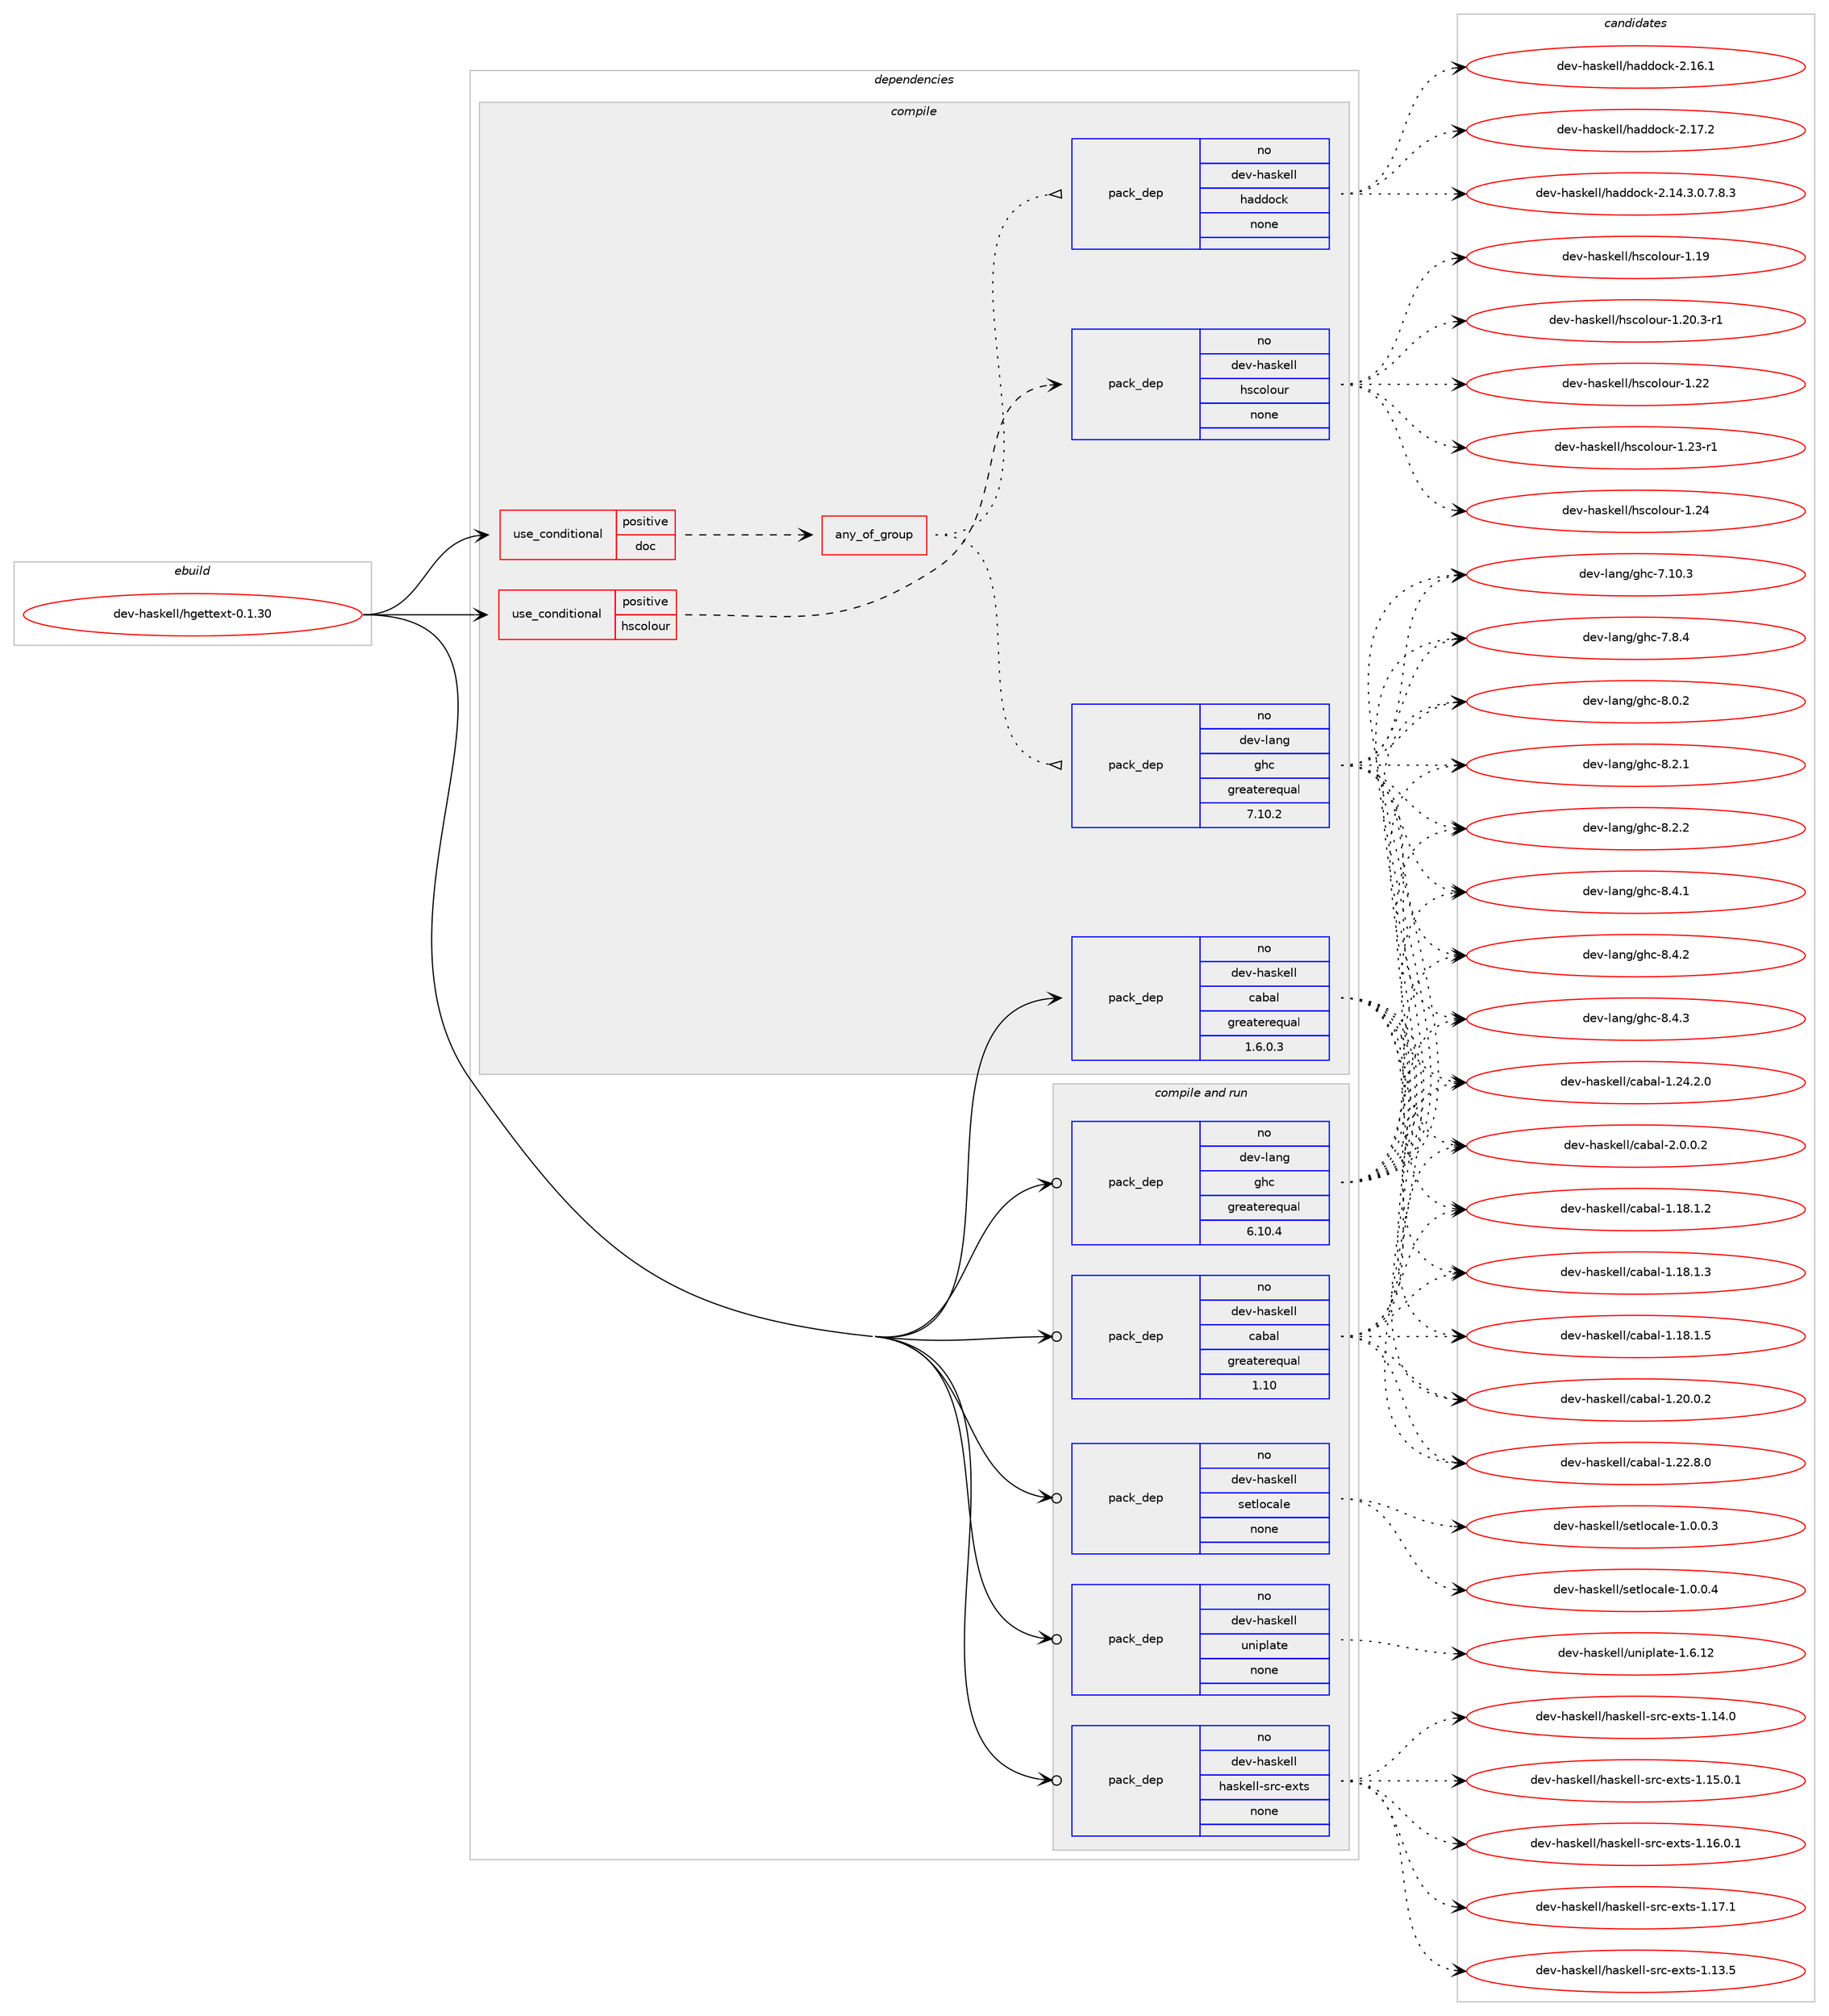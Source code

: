 digraph prolog {

# *************
# Graph options
# *************

newrank=true;
concentrate=true;
compound=true;
graph [rankdir=LR,fontname=Helvetica,fontsize=10,ranksep=1.5];#, ranksep=2.5, nodesep=0.2];
edge  [arrowhead=vee];
node  [fontname=Helvetica,fontsize=10];

# **********
# The ebuild
# **********

subgraph cluster_leftcol {
color=gray;
rank=same;
label=<<i>ebuild</i>>;
id [label="dev-haskell/hgettext-0.1.30", color=red, width=4, href="../dev-haskell/hgettext-0.1.30.svg"];
}

# ****************
# The dependencies
# ****************

subgraph cluster_midcol {
color=gray;
label=<<i>dependencies</i>>;
subgraph cluster_compile {
fillcolor="#eeeeee";
style=filled;
label=<<i>compile</i>>;
subgraph cond359898 {
dependency1334611 [label=<<TABLE BORDER="0" CELLBORDER="1" CELLSPACING="0" CELLPADDING="4"><TR><TD ROWSPAN="3" CELLPADDING="10">use_conditional</TD></TR><TR><TD>positive</TD></TR><TR><TD>doc</TD></TR></TABLE>>, shape=none, color=red];
subgraph any21012 {
dependency1334612 [label=<<TABLE BORDER="0" CELLBORDER="1" CELLSPACING="0" CELLPADDING="4"><TR><TD CELLPADDING="10">any_of_group</TD></TR></TABLE>>, shape=none, color=red];subgraph pack953149 {
dependency1334613 [label=<<TABLE BORDER="0" CELLBORDER="1" CELLSPACING="0" CELLPADDING="4" WIDTH="220"><TR><TD ROWSPAN="6" CELLPADDING="30">pack_dep</TD></TR><TR><TD WIDTH="110">no</TD></TR><TR><TD>dev-haskell</TD></TR><TR><TD>haddock</TD></TR><TR><TD>none</TD></TR><TR><TD></TD></TR></TABLE>>, shape=none, color=blue];
}
dependency1334612:e -> dependency1334613:w [weight=20,style="dotted",arrowhead="oinv"];
subgraph pack953150 {
dependency1334614 [label=<<TABLE BORDER="0" CELLBORDER="1" CELLSPACING="0" CELLPADDING="4" WIDTH="220"><TR><TD ROWSPAN="6" CELLPADDING="30">pack_dep</TD></TR><TR><TD WIDTH="110">no</TD></TR><TR><TD>dev-lang</TD></TR><TR><TD>ghc</TD></TR><TR><TD>greaterequal</TD></TR><TR><TD>7.10.2</TD></TR></TABLE>>, shape=none, color=blue];
}
dependency1334612:e -> dependency1334614:w [weight=20,style="dotted",arrowhead="oinv"];
}
dependency1334611:e -> dependency1334612:w [weight=20,style="dashed",arrowhead="vee"];
}
id:e -> dependency1334611:w [weight=20,style="solid",arrowhead="vee"];
subgraph cond359899 {
dependency1334615 [label=<<TABLE BORDER="0" CELLBORDER="1" CELLSPACING="0" CELLPADDING="4"><TR><TD ROWSPAN="3" CELLPADDING="10">use_conditional</TD></TR><TR><TD>positive</TD></TR><TR><TD>hscolour</TD></TR></TABLE>>, shape=none, color=red];
subgraph pack953151 {
dependency1334616 [label=<<TABLE BORDER="0" CELLBORDER="1" CELLSPACING="0" CELLPADDING="4" WIDTH="220"><TR><TD ROWSPAN="6" CELLPADDING="30">pack_dep</TD></TR><TR><TD WIDTH="110">no</TD></TR><TR><TD>dev-haskell</TD></TR><TR><TD>hscolour</TD></TR><TR><TD>none</TD></TR><TR><TD></TD></TR></TABLE>>, shape=none, color=blue];
}
dependency1334615:e -> dependency1334616:w [weight=20,style="dashed",arrowhead="vee"];
}
id:e -> dependency1334615:w [weight=20,style="solid",arrowhead="vee"];
subgraph pack953152 {
dependency1334617 [label=<<TABLE BORDER="0" CELLBORDER="1" CELLSPACING="0" CELLPADDING="4" WIDTH="220"><TR><TD ROWSPAN="6" CELLPADDING="30">pack_dep</TD></TR><TR><TD WIDTH="110">no</TD></TR><TR><TD>dev-haskell</TD></TR><TR><TD>cabal</TD></TR><TR><TD>greaterequal</TD></TR><TR><TD>1.6.0.3</TD></TR></TABLE>>, shape=none, color=blue];
}
id:e -> dependency1334617:w [weight=20,style="solid",arrowhead="vee"];
}
subgraph cluster_compileandrun {
fillcolor="#eeeeee";
style=filled;
label=<<i>compile and run</i>>;
subgraph pack953153 {
dependency1334618 [label=<<TABLE BORDER="0" CELLBORDER="1" CELLSPACING="0" CELLPADDING="4" WIDTH="220"><TR><TD ROWSPAN="6" CELLPADDING="30">pack_dep</TD></TR><TR><TD WIDTH="110">no</TD></TR><TR><TD>dev-haskell</TD></TR><TR><TD>cabal</TD></TR><TR><TD>greaterequal</TD></TR><TR><TD>1.10</TD></TR></TABLE>>, shape=none, color=blue];
}
id:e -> dependency1334618:w [weight=20,style="solid",arrowhead="odotvee"];
subgraph pack953154 {
dependency1334619 [label=<<TABLE BORDER="0" CELLBORDER="1" CELLSPACING="0" CELLPADDING="4" WIDTH="220"><TR><TD ROWSPAN="6" CELLPADDING="30">pack_dep</TD></TR><TR><TD WIDTH="110">no</TD></TR><TR><TD>dev-haskell</TD></TR><TR><TD>haskell-src-exts</TD></TR><TR><TD>none</TD></TR><TR><TD></TD></TR></TABLE>>, shape=none, color=blue];
}
id:e -> dependency1334619:w [weight=20,style="solid",arrowhead="odotvee"];
subgraph pack953155 {
dependency1334620 [label=<<TABLE BORDER="0" CELLBORDER="1" CELLSPACING="0" CELLPADDING="4" WIDTH="220"><TR><TD ROWSPAN="6" CELLPADDING="30">pack_dep</TD></TR><TR><TD WIDTH="110">no</TD></TR><TR><TD>dev-haskell</TD></TR><TR><TD>setlocale</TD></TR><TR><TD>none</TD></TR><TR><TD></TD></TR></TABLE>>, shape=none, color=blue];
}
id:e -> dependency1334620:w [weight=20,style="solid",arrowhead="odotvee"];
subgraph pack953156 {
dependency1334621 [label=<<TABLE BORDER="0" CELLBORDER="1" CELLSPACING="0" CELLPADDING="4" WIDTH="220"><TR><TD ROWSPAN="6" CELLPADDING="30">pack_dep</TD></TR><TR><TD WIDTH="110">no</TD></TR><TR><TD>dev-haskell</TD></TR><TR><TD>uniplate</TD></TR><TR><TD>none</TD></TR><TR><TD></TD></TR></TABLE>>, shape=none, color=blue];
}
id:e -> dependency1334621:w [weight=20,style="solid",arrowhead="odotvee"];
subgraph pack953157 {
dependency1334622 [label=<<TABLE BORDER="0" CELLBORDER="1" CELLSPACING="0" CELLPADDING="4" WIDTH="220"><TR><TD ROWSPAN="6" CELLPADDING="30">pack_dep</TD></TR><TR><TD WIDTH="110">no</TD></TR><TR><TD>dev-lang</TD></TR><TR><TD>ghc</TD></TR><TR><TD>greaterequal</TD></TR><TR><TD>6.10.4</TD></TR></TABLE>>, shape=none, color=blue];
}
id:e -> dependency1334622:w [weight=20,style="solid",arrowhead="odotvee"];
}
subgraph cluster_run {
fillcolor="#eeeeee";
style=filled;
label=<<i>run</i>>;
}
}

# **************
# The candidates
# **************

subgraph cluster_choices {
rank=same;
color=gray;
label=<<i>candidates</i>>;

subgraph choice953149 {
color=black;
nodesep=1;
choice1001011184510497115107101108108471049710010011199107455046495246514648465546564651 [label="dev-haskell/haddock-2.14.3.0.7.8.3", color=red, width=4,href="../dev-haskell/haddock-2.14.3.0.7.8.3.svg"];
choice100101118451049711510710110810847104971001001119910745504649544649 [label="dev-haskell/haddock-2.16.1", color=red, width=4,href="../dev-haskell/haddock-2.16.1.svg"];
choice100101118451049711510710110810847104971001001119910745504649554650 [label="dev-haskell/haddock-2.17.2", color=red, width=4,href="../dev-haskell/haddock-2.17.2.svg"];
dependency1334613:e -> choice1001011184510497115107101108108471049710010011199107455046495246514648465546564651:w [style=dotted,weight="100"];
dependency1334613:e -> choice100101118451049711510710110810847104971001001119910745504649544649:w [style=dotted,weight="100"];
dependency1334613:e -> choice100101118451049711510710110810847104971001001119910745504649554650:w [style=dotted,weight="100"];
}
subgraph choice953150 {
color=black;
nodesep=1;
choice1001011184510897110103471031049945554649484651 [label="dev-lang/ghc-7.10.3", color=red, width=4,href="../dev-lang/ghc-7.10.3.svg"];
choice10010111845108971101034710310499455546564652 [label="dev-lang/ghc-7.8.4", color=red, width=4,href="../dev-lang/ghc-7.8.4.svg"];
choice10010111845108971101034710310499455646484650 [label="dev-lang/ghc-8.0.2", color=red, width=4,href="../dev-lang/ghc-8.0.2.svg"];
choice10010111845108971101034710310499455646504649 [label="dev-lang/ghc-8.2.1", color=red, width=4,href="../dev-lang/ghc-8.2.1.svg"];
choice10010111845108971101034710310499455646504650 [label="dev-lang/ghc-8.2.2", color=red, width=4,href="../dev-lang/ghc-8.2.2.svg"];
choice10010111845108971101034710310499455646524649 [label="dev-lang/ghc-8.4.1", color=red, width=4,href="../dev-lang/ghc-8.4.1.svg"];
choice10010111845108971101034710310499455646524650 [label="dev-lang/ghc-8.4.2", color=red, width=4,href="../dev-lang/ghc-8.4.2.svg"];
choice10010111845108971101034710310499455646524651 [label="dev-lang/ghc-8.4.3", color=red, width=4,href="../dev-lang/ghc-8.4.3.svg"];
dependency1334614:e -> choice1001011184510897110103471031049945554649484651:w [style=dotted,weight="100"];
dependency1334614:e -> choice10010111845108971101034710310499455546564652:w [style=dotted,weight="100"];
dependency1334614:e -> choice10010111845108971101034710310499455646484650:w [style=dotted,weight="100"];
dependency1334614:e -> choice10010111845108971101034710310499455646504649:w [style=dotted,weight="100"];
dependency1334614:e -> choice10010111845108971101034710310499455646504650:w [style=dotted,weight="100"];
dependency1334614:e -> choice10010111845108971101034710310499455646524649:w [style=dotted,weight="100"];
dependency1334614:e -> choice10010111845108971101034710310499455646524650:w [style=dotted,weight="100"];
dependency1334614:e -> choice10010111845108971101034710310499455646524651:w [style=dotted,weight="100"];
}
subgraph choice953151 {
color=black;
nodesep=1;
choice100101118451049711510710110810847104115991111081111171144549464957 [label="dev-haskell/hscolour-1.19", color=red, width=4,href="../dev-haskell/hscolour-1.19.svg"];
choice10010111845104971151071011081084710411599111108111117114454946504846514511449 [label="dev-haskell/hscolour-1.20.3-r1", color=red, width=4,href="../dev-haskell/hscolour-1.20.3-r1.svg"];
choice100101118451049711510710110810847104115991111081111171144549465050 [label="dev-haskell/hscolour-1.22", color=red, width=4,href="../dev-haskell/hscolour-1.22.svg"];
choice1001011184510497115107101108108471041159911110811111711445494650514511449 [label="dev-haskell/hscolour-1.23-r1", color=red, width=4,href="../dev-haskell/hscolour-1.23-r1.svg"];
choice100101118451049711510710110810847104115991111081111171144549465052 [label="dev-haskell/hscolour-1.24", color=red, width=4,href="../dev-haskell/hscolour-1.24.svg"];
dependency1334616:e -> choice100101118451049711510710110810847104115991111081111171144549464957:w [style=dotted,weight="100"];
dependency1334616:e -> choice10010111845104971151071011081084710411599111108111117114454946504846514511449:w [style=dotted,weight="100"];
dependency1334616:e -> choice100101118451049711510710110810847104115991111081111171144549465050:w [style=dotted,weight="100"];
dependency1334616:e -> choice1001011184510497115107101108108471041159911110811111711445494650514511449:w [style=dotted,weight="100"];
dependency1334616:e -> choice100101118451049711510710110810847104115991111081111171144549465052:w [style=dotted,weight="100"];
}
subgraph choice953152 {
color=black;
nodesep=1;
choice10010111845104971151071011081084799979897108454946495646494650 [label="dev-haskell/cabal-1.18.1.2", color=red, width=4,href="../dev-haskell/cabal-1.18.1.2.svg"];
choice10010111845104971151071011081084799979897108454946495646494651 [label="dev-haskell/cabal-1.18.1.3", color=red, width=4,href="../dev-haskell/cabal-1.18.1.3.svg"];
choice10010111845104971151071011081084799979897108454946495646494653 [label="dev-haskell/cabal-1.18.1.5", color=red, width=4,href="../dev-haskell/cabal-1.18.1.5.svg"];
choice10010111845104971151071011081084799979897108454946504846484650 [label="dev-haskell/cabal-1.20.0.2", color=red, width=4,href="../dev-haskell/cabal-1.20.0.2.svg"];
choice10010111845104971151071011081084799979897108454946505046564648 [label="dev-haskell/cabal-1.22.8.0", color=red, width=4,href="../dev-haskell/cabal-1.22.8.0.svg"];
choice10010111845104971151071011081084799979897108454946505246504648 [label="dev-haskell/cabal-1.24.2.0", color=red, width=4,href="../dev-haskell/cabal-1.24.2.0.svg"];
choice100101118451049711510710110810847999798971084550464846484650 [label="dev-haskell/cabal-2.0.0.2", color=red, width=4,href="../dev-haskell/cabal-2.0.0.2.svg"];
dependency1334617:e -> choice10010111845104971151071011081084799979897108454946495646494650:w [style=dotted,weight="100"];
dependency1334617:e -> choice10010111845104971151071011081084799979897108454946495646494651:w [style=dotted,weight="100"];
dependency1334617:e -> choice10010111845104971151071011081084799979897108454946495646494653:w [style=dotted,weight="100"];
dependency1334617:e -> choice10010111845104971151071011081084799979897108454946504846484650:w [style=dotted,weight="100"];
dependency1334617:e -> choice10010111845104971151071011081084799979897108454946505046564648:w [style=dotted,weight="100"];
dependency1334617:e -> choice10010111845104971151071011081084799979897108454946505246504648:w [style=dotted,weight="100"];
dependency1334617:e -> choice100101118451049711510710110810847999798971084550464846484650:w [style=dotted,weight="100"];
}
subgraph choice953153 {
color=black;
nodesep=1;
choice10010111845104971151071011081084799979897108454946495646494650 [label="dev-haskell/cabal-1.18.1.2", color=red, width=4,href="../dev-haskell/cabal-1.18.1.2.svg"];
choice10010111845104971151071011081084799979897108454946495646494651 [label="dev-haskell/cabal-1.18.1.3", color=red, width=4,href="../dev-haskell/cabal-1.18.1.3.svg"];
choice10010111845104971151071011081084799979897108454946495646494653 [label="dev-haskell/cabal-1.18.1.5", color=red, width=4,href="../dev-haskell/cabal-1.18.1.5.svg"];
choice10010111845104971151071011081084799979897108454946504846484650 [label="dev-haskell/cabal-1.20.0.2", color=red, width=4,href="../dev-haskell/cabal-1.20.0.2.svg"];
choice10010111845104971151071011081084799979897108454946505046564648 [label="dev-haskell/cabal-1.22.8.0", color=red, width=4,href="../dev-haskell/cabal-1.22.8.0.svg"];
choice10010111845104971151071011081084799979897108454946505246504648 [label="dev-haskell/cabal-1.24.2.0", color=red, width=4,href="../dev-haskell/cabal-1.24.2.0.svg"];
choice100101118451049711510710110810847999798971084550464846484650 [label="dev-haskell/cabal-2.0.0.2", color=red, width=4,href="../dev-haskell/cabal-2.0.0.2.svg"];
dependency1334618:e -> choice10010111845104971151071011081084799979897108454946495646494650:w [style=dotted,weight="100"];
dependency1334618:e -> choice10010111845104971151071011081084799979897108454946495646494651:w [style=dotted,weight="100"];
dependency1334618:e -> choice10010111845104971151071011081084799979897108454946495646494653:w [style=dotted,weight="100"];
dependency1334618:e -> choice10010111845104971151071011081084799979897108454946504846484650:w [style=dotted,weight="100"];
dependency1334618:e -> choice10010111845104971151071011081084799979897108454946505046564648:w [style=dotted,weight="100"];
dependency1334618:e -> choice10010111845104971151071011081084799979897108454946505246504648:w [style=dotted,weight="100"];
dependency1334618:e -> choice100101118451049711510710110810847999798971084550464846484650:w [style=dotted,weight="100"];
}
subgraph choice953154 {
color=black;
nodesep=1;
choice1001011184510497115107101108108471049711510710110810845115114994510112011611545494649514653 [label="dev-haskell/haskell-src-exts-1.13.5", color=red, width=4,href="../dev-haskell/haskell-src-exts-1.13.5.svg"];
choice1001011184510497115107101108108471049711510710110810845115114994510112011611545494649524648 [label="dev-haskell/haskell-src-exts-1.14.0", color=red, width=4,href="../dev-haskell/haskell-src-exts-1.14.0.svg"];
choice10010111845104971151071011081084710497115107101108108451151149945101120116115454946495346484649 [label="dev-haskell/haskell-src-exts-1.15.0.1", color=red, width=4,href="../dev-haskell/haskell-src-exts-1.15.0.1.svg"];
choice10010111845104971151071011081084710497115107101108108451151149945101120116115454946495446484649 [label="dev-haskell/haskell-src-exts-1.16.0.1", color=red, width=4,href="../dev-haskell/haskell-src-exts-1.16.0.1.svg"];
choice1001011184510497115107101108108471049711510710110810845115114994510112011611545494649554649 [label="dev-haskell/haskell-src-exts-1.17.1", color=red, width=4,href="../dev-haskell/haskell-src-exts-1.17.1.svg"];
dependency1334619:e -> choice1001011184510497115107101108108471049711510710110810845115114994510112011611545494649514653:w [style=dotted,weight="100"];
dependency1334619:e -> choice1001011184510497115107101108108471049711510710110810845115114994510112011611545494649524648:w [style=dotted,weight="100"];
dependency1334619:e -> choice10010111845104971151071011081084710497115107101108108451151149945101120116115454946495346484649:w [style=dotted,weight="100"];
dependency1334619:e -> choice10010111845104971151071011081084710497115107101108108451151149945101120116115454946495446484649:w [style=dotted,weight="100"];
dependency1334619:e -> choice1001011184510497115107101108108471049711510710110810845115114994510112011611545494649554649:w [style=dotted,weight="100"];
}
subgraph choice953155 {
color=black;
nodesep=1;
choice10010111845104971151071011081084711510111610811199971081014549464846484651 [label="dev-haskell/setlocale-1.0.0.3", color=red, width=4,href="../dev-haskell/setlocale-1.0.0.3.svg"];
choice10010111845104971151071011081084711510111610811199971081014549464846484652 [label="dev-haskell/setlocale-1.0.0.4", color=red, width=4,href="../dev-haskell/setlocale-1.0.0.4.svg"];
dependency1334620:e -> choice10010111845104971151071011081084711510111610811199971081014549464846484651:w [style=dotted,weight="100"];
dependency1334620:e -> choice10010111845104971151071011081084711510111610811199971081014549464846484652:w [style=dotted,weight="100"];
}
subgraph choice953156 {
color=black;
nodesep=1;
choice1001011184510497115107101108108471171101051121089711610145494654464950 [label="dev-haskell/uniplate-1.6.12", color=red, width=4,href="../dev-haskell/uniplate-1.6.12.svg"];
dependency1334621:e -> choice1001011184510497115107101108108471171101051121089711610145494654464950:w [style=dotted,weight="100"];
}
subgraph choice953157 {
color=black;
nodesep=1;
choice1001011184510897110103471031049945554649484651 [label="dev-lang/ghc-7.10.3", color=red, width=4,href="../dev-lang/ghc-7.10.3.svg"];
choice10010111845108971101034710310499455546564652 [label="dev-lang/ghc-7.8.4", color=red, width=4,href="../dev-lang/ghc-7.8.4.svg"];
choice10010111845108971101034710310499455646484650 [label="dev-lang/ghc-8.0.2", color=red, width=4,href="../dev-lang/ghc-8.0.2.svg"];
choice10010111845108971101034710310499455646504649 [label="dev-lang/ghc-8.2.1", color=red, width=4,href="../dev-lang/ghc-8.2.1.svg"];
choice10010111845108971101034710310499455646504650 [label="dev-lang/ghc-8.2.2", color=red, width=4,href="../dev-lang/ghc-8.2.2.svg"];
choice10010111845108971101034710310499455646524649 [label="dev-lang/ghc-8.4.1", color=red, width=4,href="../dev-lang/ghc-8.4.1.svg"];
choice10010111845108971101034710310499455646524650 [label="dev-lang/ghc-8.4.2", color=red, width=4,href="../dev-lang/ghc-8.4.2.svg"];
choice10010111845108971101034710310499455646524651 [label="dev-lang/ghc-8.4.3", color=red, width=4,href="../dev-lang/ghc-8.4.3.svg"];
dependency1334622:e -> choice1001011184510897110103471031049945554649484651:w [style=dotted,weight="100"];
dependency1334622:e -> choice10010111845108971101034710310499455546564652:w [style=dotted,weight="100"];
dependency1334622:e -> choice10010111845108971101034710310499455646484650:w [style=dotted,weight="100"];
dependency1334622:e -> choice10010111845108971101034710310499455646504649:w [style=dotted,weight="100"];
dependency1334622:e -> choice10010111845108971101034710310499455646504650:w [style=dotted,weight="100"];
dependency1334622:e -> choice10010111845108971101034710310499455646524649:w [style=dotted,weight="100"];
dependency1334622:e -> choice10010111845108971101034710310499455646524650:w [style=dotted,weight="100"];
dependency1334622:e -> choice10010111845108971101034710310499455646524651:w [style=dotted,weight="100"];
}
}

}

